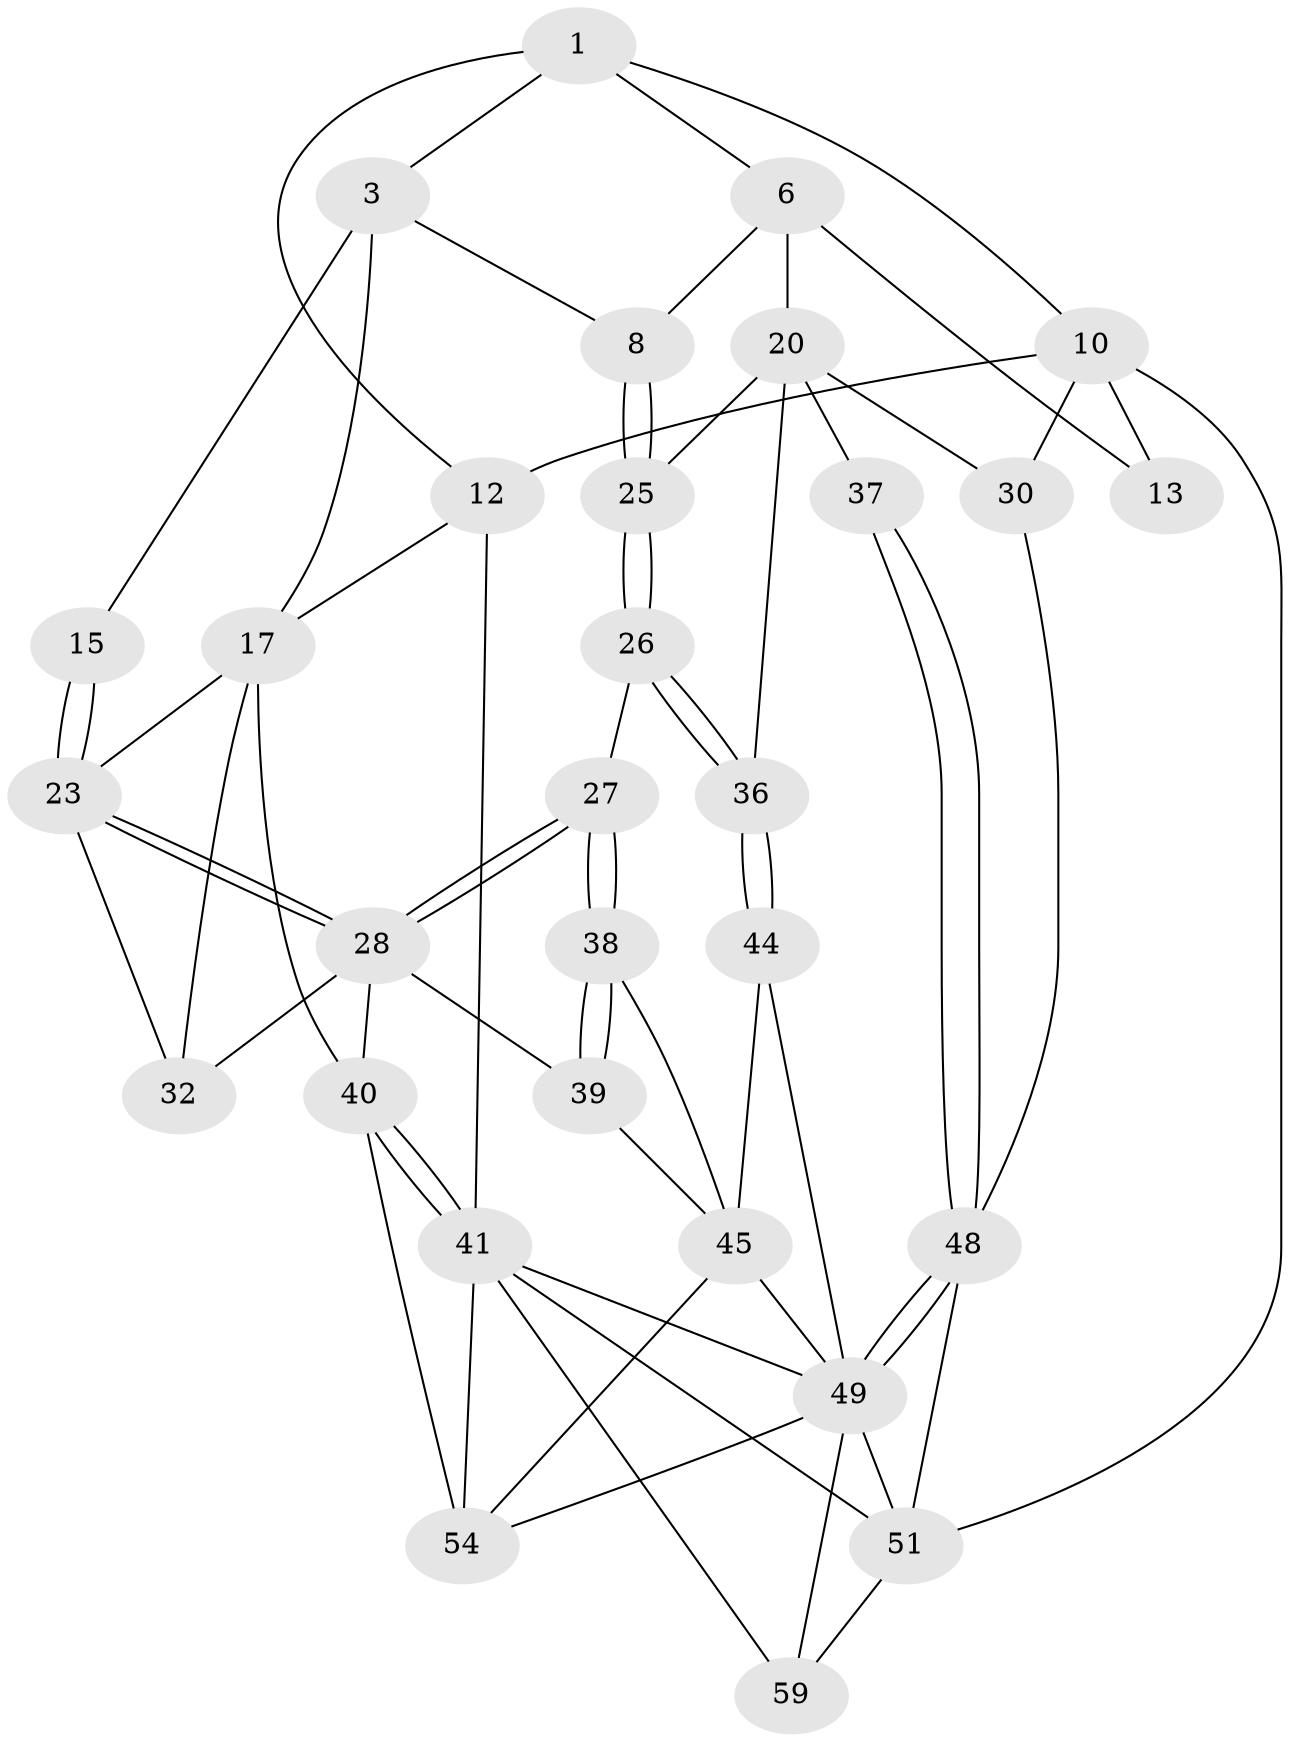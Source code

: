 // original degree distribution, {3: 0.03333333333333333, 6: 0.18333333333333332, 4: 0.21666666666666667, 5: 0.5666666666666667}
// Generated by graph-tools (version 1.1) at 2025/28/03/15/25 16:28:05]
// undirected, 30 vertices, 69 edges
graph export_dot {
graph [start="1"]
  node [color=gray90,style=filled];
  1 [pos="+0.5309271327267273+0",super="+5+2"];
  3 [pos="+0.33790756110076847+0.07131543153181316",super="+4+16"];
  6 [pos="+0.7689672556576516+0.04292251803776466",super="+14+7"];
  8 [pos="+0.5550083044419387+0.17866648144600342"];
  10 [pos="+0.9604643037975149+0",super="+11"];
  12 [pos="+0+0"];
  13 [pos="+0.9200524292590643+0.2193440371760629"];
  15 [pos="+0.4703395208234172+0.1757969076094645"];
  17 [pos="+0.20380229510532324+0.20217716391086232",super="+18"];
  20 [pos="+0.8892123449117201+0.24565685473404025",super="+31+21"];
  23 [pos="+0.3916776838444085+0.25937549779743385",super="+24"];
  25 [pos="+0.5888374825767425+0.3061095410571756"];
  26 [pos="+0.5554621832826435+0.38393020450701537"];
  27 [pos="+0.5276434385692385+0.3979245110695075"];
  28 [pos="+0.43056096367756447+0.3404282708618607",super="+33"];
  30 [pos="+1+0.49782295880343147"];
  32 [pos="+0.2289026543167189+0.48101230557048924"];
  36 [pos="+0.6630019042083569+0.4330856587528003"];
  37 [pos="+0.82440346451638+0.4602618300252571"];
  38 [pos="+0.5265186215401011+0.4027914922510859"];
  39 [pos="+0.47824845630365304+0.5101325031318186"];
  40 [pos="+0+0.7071232021648249",super="+43"];
  41 [pos="+0+0.9219167364309991",super="+42+56"];
  44 [pos="+0.6542725160229751+0.48680039670788056"];
  45 [pos="+0.5830786106551348+0.48145869295218885",super="+46"];
  48 [pos="+0.795289628621288+0.6943539727052279",super="+52"];
  49 [pos="+0.7292419170017017+0.7392002873284311",super="+50"];
  51 [pos="+1+1",super="+58"];
  54 [pos="+0.26320414449560203+0.6126045260053475",super="+55"];
  59 [pos="+0.42889042366319724+1"];
  1 -- 10;
  1 -- 6;
  1 -- 3;
  1 -- 12;
  3 -- 8;
  3 -- 15 [weight=2];
  3 -- 17;
  6 -- 20 [weight=2];
  6 -- 13;
  6 -- 8;
  8 -- 25;
  8 -- 25;
  10 -- 13 [weight=2];
  10 -- 51;
  10 -- 12;
  10 -- 30;
  12 -- 41;
  12 -- 17;
  15 -- 23;
  15 -- 23;
  17 -- 23;
  17 -- 32;
  17 -- 40;
  20 -- 37 [weight=2];
  20 -- 30;
  20 -- 36;
  20 -- 25;
  23 -- 28;
  23 -- 28;
  23 -- 32;
  25 -- 26;
  25 -- 26;
  26 -- 27;
  26 -- 36;
  26 -- 36;
  27 -- 28;
  27 -- 28;
  27 -- 38;
  27 -- 38;
  28 -- 32;
  28 -- 40;
  28 -- 39;
  30 -- 48;
  36 -- 44;
  36 -- 44;
  37 -- 48;
  37 -- 48;
  38 -- 39;
  38 -- 39;
  38 -- 45;
  39 -- 45;
  40 -- 41;
  40 -- 41;
  40 -- 54;
  41 -- 51;
  41 -- 59;
  41 -- 49;
  41 -- 54;
  44 -- 45;
  44 -- 49;
  45 -- 49;
  45 -- 54;
  48 -- 49;
  48 -- 49;
  48 -- 51;
  49 -- 59;
  49 -- 54;
  49 -- 51;
  51 -- 59;
}
